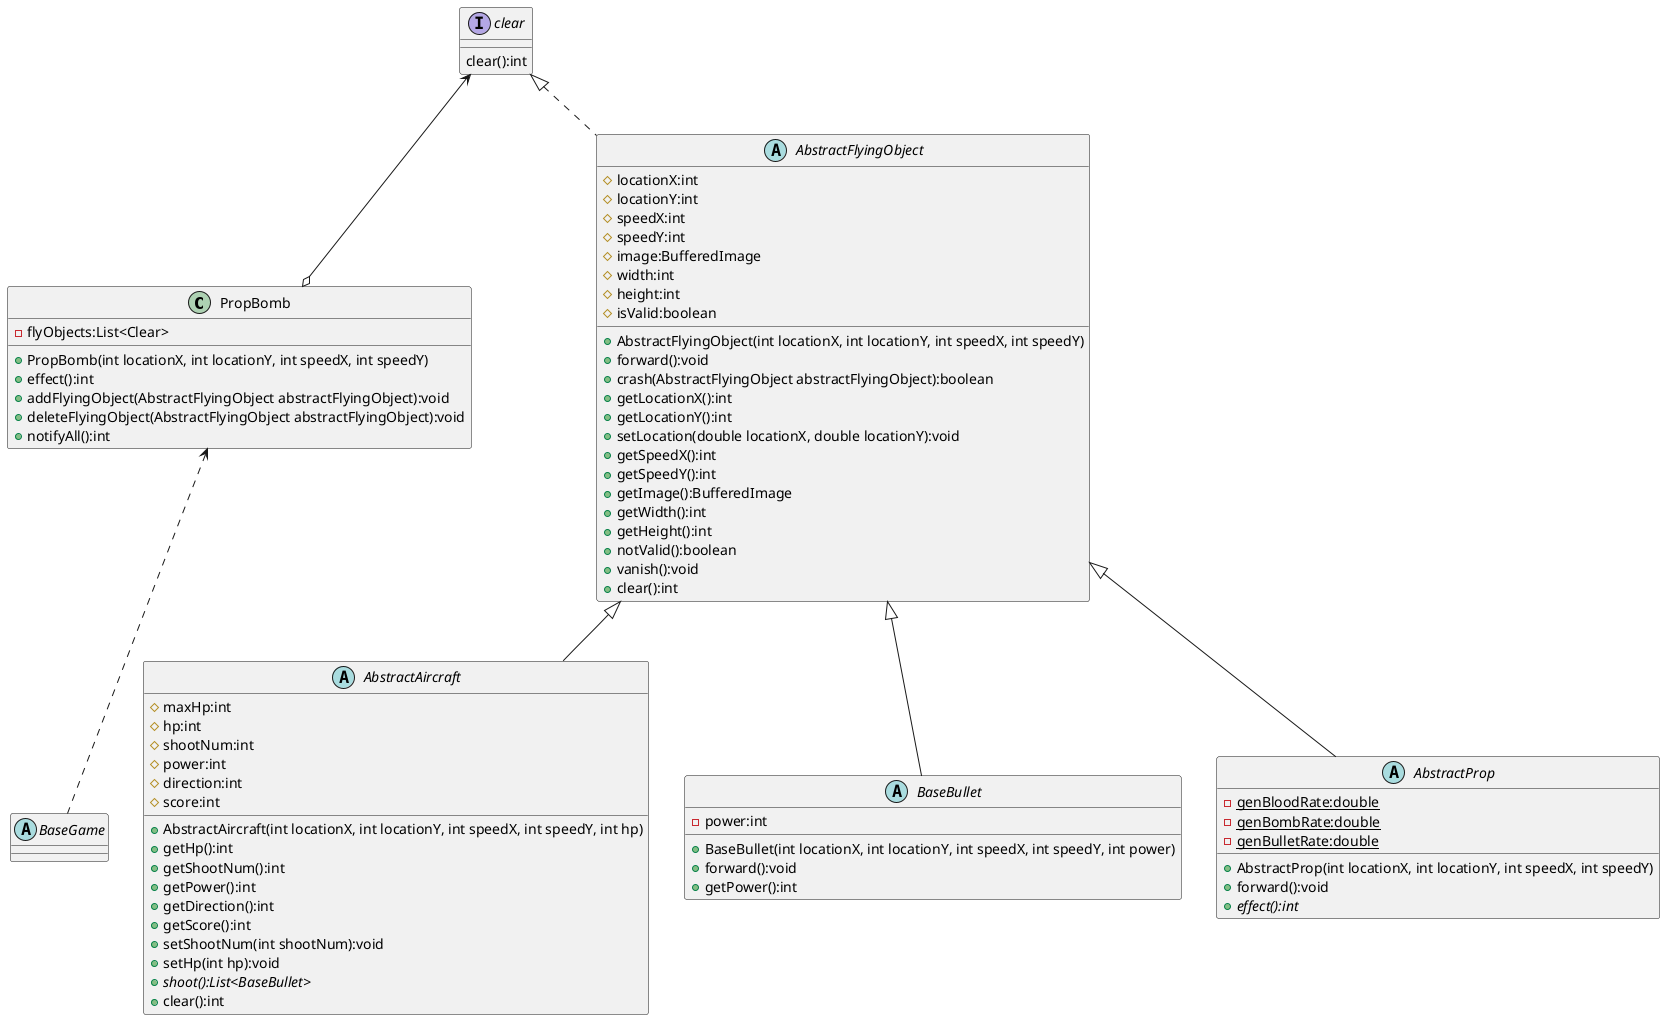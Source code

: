 @startuml
'https://plantuml.com/class-diagram

class PropBomb{
    - flyObjects:List<Clear>

    + PropBomb(int locationX, int locationY, int speedX, int speedY)
    + effect():int
    + addFlyingObject(AbstractFlyingObject abstractFlyingObject):void
    + deleteFlyingObject(AbstractFlyingObject abstractFlyingObject):void
    + notifyAll():int
}

interface clear{
    clear():int
}

abstract class BaseGame{}

abstract class AbstractFlyingObject{
    # locationX:int
    # locationY:int
    # speedX:int
    # speedY:int
    # image:BufferedImage
    # width:int
    # height:int
    # isValid:boolean

    + AbstractFlyingObject(int locationX, int locationY, int speedX, int speedY)
    + forward():void
    + crash(AbstractFlyingObject abstractFlyingObject):boolean
    + getLocationX():int
    + getLocationY():int
    + setLocation(double locationX, double locationY):void
    + getSpeedX():int
    + getSpeedY():int
    + getImage():BufferedImage
    + getWidth():int
    + getHeight():int
    + notValid():boolean
    + vanish():void
    + clear():int
}

abstract class AbstractAircraft{
    # maxHp:int
    # hp:int
    # shootNum:int
    # power:int
    # direction:int
    # score:int

    + AbstractAircraft(int locationX, int locationY, int speedX, int speedY, int hp)
    + getHp():int
    + getShootNum():int
    + getPower():int
    + getDirection():int
    + getScore():int
    + setShootNum(int shootNum):void
    + setHp(int hp):void
    + {abstract} shoot():List<BaseBullet>
    + clear():int
}

abstract class BaseBullet{
    - power:int

    + BaseBullet(int locationX, int locationY, int speedX, int speedY, int power)
    + forward():void
    + getPower():int
}

abstract class AbstractProp{
    - {static} genBloodRate:double
    - {static} genBombRate:double
    - {static} genBulletRate:double

    + AbstractProp(int locationX, int locationY, int speedX, int speedY)
    + forward():void
    + {abstract} effect():int
}

PropBomb <.. BaseGame

clear <--o PropBomb
clear <|.. AbstractFlyingObject

AbstractFlyingObject <|-- AbstractAircraft
AbstractFlyingObject <|-- AbstractProp
AbstractFlyingObject <|-- BaseBullet

@enduml